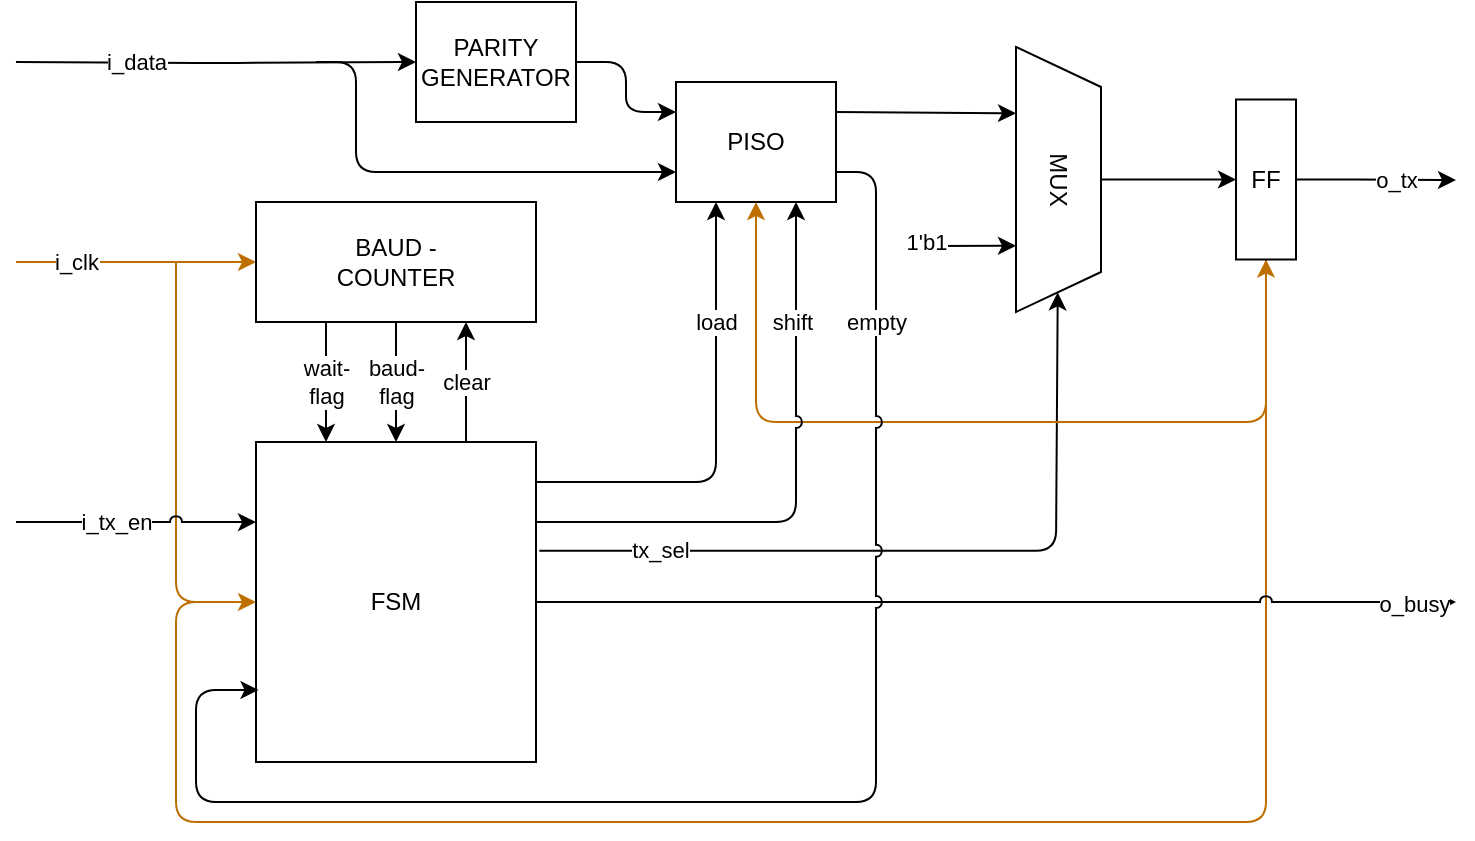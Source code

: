 <mxfile>
    <diagram id="bM9gmAkrF1ddQNRm0-j1" name="Page-1">
        <mxGraphModel dx="634" dy="321" grid="1" gridSize="10" guides="1" tooltips="1" connect="1" arrows="1" fold="1" page="1" pageScale="1" pageWidth="850" pageHeight="1100" math="0" shadow="0">
            <root>
                <mxCell id="0"/>
                <mxCell id="1" parent="0"/>
                <mxCell id="68" value="clear" style="edgeStyle=orthogonalEdgeStyle;html=1;exitX=0.75;exitY=0;exitDx=0;exitDy=0;entryX=0.75;entryY=1;entryDx=0;entryDy=0;" parent="1" source="2" target="62" edge="1">
                    <mxGeometry relative="1" as="geometry"/>
                </mxCell>
                <mxCell id="69" value="load" style="edgeStyle=orthogonalEdgeStyle;html=1;exitX=1;exitY=0.125;exitDx=0;exitDy=0;entryX=0.25;entryY=1;entryDx=0;entryDy=0;exitPerimeter=0;" parent="1" source="2" target="4" edge="1">
                    <mxGeometry x="0.478" relative="1" as="geometry">
                        <mxPoint as="offset"/>
                    </mxGeometry>
                </mxCell>
                <mxCell id="87" style="edgeStyle=orthogonalEdgeStyle;html=1;fillColor=#f0a30a;strokeColor=#BD7000;entryX=0.5;entryY=1;entryDx=0;entryDy=0;" parent="1" target="15" edge="1">
                    <mxGeometry relative="1" as="geometry">
                        <mxPoint x="180" y="400" as="sourcePoint"/>
                        <Array as="points">
                            <mxPoint x="160" y="400"/>
                            <mxPoint x="160" y="510"/>
                            <mxPoint x="705" y="510"/>
                        </Array>
                        <mxPoint x="470" y="510" as="targetPoint"/>
                    </mxGeometry>
                </mxCell>
                <mxCell id="2" value="FSM" style="rounded=0;whiteSpace=wrap;html=1;" parent="1" vertex="1">
                    <mxGeometry x="200" y="320" width="140" height="160" as="geometry"/>
                </mxCell>
                <mxCell id="95" style="edgeStyle=none;html=1;exitX=1;exitY=0.25;exitDx=0;exitDy=0;entryX=0.25;entryY=1;entryDx=0;entryDy=0;" parent="1" source="4" target="13" edge="1">
                    <mxGeometry relative="1" as="geometry"/>
                </mxCell>
                <mxCell id="4" value="PISO" style="rounded=0;whiteSpace=wrap;html=1;" parent="1" vertex="1">
                    <mxGeometry x="410" y="140" width="80" height="60" as="geometry"/>
                </mxCell>
                <mxCell id="16" style="edgeStyle=none;html=1;entryX=0;entryY=0.5;entryDx=0;entryDy=0;" parent="1" source="13" target="15" edge="1">
                    <mxGeometry relative="1" as="geometry"/>
                </mxCell>
                <mxCell id="18" style="edgeStyle=none;html=1;entryX=0.75;entryY=1;entryDx=0;entryDy=0;" parent="1" target="13" edge="1">
                    <mxGeometry relative="1" as="geometry">
                        <mxPoint x="540" y="222" as="sourcePoint"/>
                    </mxGeometry>
                </mxCell>
                <mxCell id="19" value="1'b1" style="edgeLabel;html=1;align=center;verticalAlign=middle;resizable=0;points=[];" parent="18" vertex="1" connectable="0">
                    <mxGeometry x="-0.499" y="-2" relative="1" as="geometry">
                        <mxPoint x="-15" y="-4" as="offset"/>
                    </mxGeometry>
                </mxCell>
                <mxCell id="84" style="edgeStyle=orthogonalEdgeStyle;html=1;exitX=1.012;exitY=0.34;exitDx=0;exitDy=0;exitPerimeter=0;jumpStyle=arc;" parent="1" source="2" target="13" edge="1">
                    <mxGeometry relative="1" as="geometry">
                        <Array as="points">
                            <mxPoint x="600" y="374"/>
                        </Array>
                    </mxGeometry>
                </mxCell>
                <mxCell id="85" value="tx_sel" style="edgeLabel;html=1;align=center;verticalAlign=middle;resizable=0;points=[];" parent="84" vertex="1" connectable="0">
                    <mxGeometry x="-0.688" y="1" relative="1" as="geometry">
                        <mxPoint as="offset"/>
                    </mxGeometry>
                </mxCell>
                <mxCell id="13" value="MUX" style="shape=trapezoid;perimeter=trapezoidPerimeter;whiteSpace=wrap;html=1;fixedSize=1;rotation=90;" parent="1" vertex="1">
                    <mxGeometry x="535" y="167.5" width="132.5" height="42.5" as="geometry"/>
                </mxCell>
                <mxCell id="60" value="o_tx" style="edgeStyle=orthogonalEdgeStyle;html=1;" parent="1" source="15" edge="1">
                    <mxGeometry x="0.25" relative="1" as="geometry">
                        <mxPoint x="800" y="189" as="targetPoint"/>
                        <mxPoint as="offset"/>
                    </mxGeometry>
                </mxCell>
                <mxCell id="89" style="edgeStyle=orthogonalEdgeStyle;html=1;entryX=0.5;entryY=1;entryDx=0;entryDy=0;fillColor=#f0a30a;strokeColor=#BD7000;" parent="1" source="15" target="4" edge="1">
                    <mxGeometry relative="1" as="geometry">
                        <Array as="points">
                            <mxPoint x="705" y="310"/>
                            <mxPoint x="450" y="310"/>
                        </Array>
                    </mxGeometry>
                </mxCell>
                <mxCell id="15" value="FF" style="rounded=0;whiteSpace=wrap;html=1;" parent="1" vertex="1">
                    <mxGeometry x="690" y="148.75" width="30" height="80" as="geometry"/>
                </mxCell>
                <mxCell id="73" style="edgeStyle=orthogonalEdgeStyle;html=1;entryX=0;entryY=0.25;entryDx=0;entryDy=0;" parent="1" source="33" target="4" edge="1">
                    <mxGeometry relative="1" as="geometry"/>
                </mxCell>
                <mxCell id="74" value="i_data" style="edgeStyle=orthogonalEdgeStyle;html=1;" parent="1" target="33" edge="1">
                    <mxGeometry x="-0.4" relative="1" as="geometry">
                        <mxPoint x="80" y="130" as="sourcePoint"/>
                        <mxPoint as="offset"/>
                    </mxGeometry>
                </mxCell>
                <mxCell id="75" style="edgeStyle=orthogonalEdgeStyle;html=1;entryX=0;entryY=0.75;entryDx=0;entryDy=0;" parent="1" target="4" edge="1">
                    <mxGeometry relative="1" as="geometry">
                        <mxPoint x="230" y="130" as="sourcePoint"/>
                        <Array as="points">
                            <mxPoint x="250" y="130"/>
                            <mxPoint x="250" y="185"/>
                        </Array>
                    </mxGeometry>
                </mxCell>
                <mxCell id="33" value="PARITY&lt;br&gt;GENERATOR" style="rounded=0;whiteSpace=wrap;html=1;" parent="1" vertex="1">
                    <mxGeometry x="280" y="100" width="80" height="60" as="geometry"/>
                </mxCell>
                <mxCell id="63" value="i_clk" style="edgeStyle=none;html=1;fillColor=#f0a30a;strokeColor=#BD7000;" parent="1" target="62" edge="1">
                    <mxGeometry x="-0.5" relative="1" as="geometry">
                        <mxPoint x="80" y="230" as="sourcePoint"/>
                        <mxPoint as="offset"/>
                    </mxGeometry>
                </mxCell>
                <mxCell id="86" style="edgeStyle=orthogonalEdgeStyle;html=1;entryX=0;entryY=0.5;entryDx=0;entryDy=0;fillColor=#f0a30a;strokeColor=#BD7000;" parent="1" target="2" edge="1">
                    <mxGeometry relative="1" as="geometry">
                        <mxPoint x="160" y="230" as="sourcePoint"/>
                        <Array as="points">
                            <mxPoint x="160" y="400"/>
                        </Array>
                    </mxGeometry>
                </mxCell>
                <mxCell id="66" value="wait-&lt;br&gt;flag" style="edgeStyle=orthogonalEdgeStyle;html=1;exitX=0.25;exitY=1;exitDx=0;exitDy=0;entryX=0.25;entryY=0;entryDx=0;entryDy=0;" parent="1" source="62" target="2" edge="1">
                    <mxGeometry relative="1" as="geometry">
                        <mxPoint as="offset"/>
                    </mxGeometry>
                </mxCell>
                <mxCell id="91" value="baud-&lt;br&gt;flag" style="edgeStyle=none;html=1;entryX=0.5;entryY=0;entryDx=0;entryDy=0;" parent="1" source="62" target="2" edge="1">
                    <mxGeometry relative="1" as="geometry"/>
                </mxCell>
                <mxCell id="62" value="BAUD -&lt;br&gt;COUNTER" style="rounded=0;whiteSpace=wrap;html=1;" parent="1" vertex="1">
                    <mxGeometry x="200" y="200" width="140" height="60" as="geometry"/>
                </mxCell>
                <mxCell id="76" value="i_tx_en" style="edgeStyle=orthogonalEdgeStyle;html=1;exitX=0;exitY=0.25;exitDx=0;exitDy=0;entryX=0;entryY=0.25;entryDx=0;entryDy=0;jumpStyle=arc;" parent="1" target="2" edge="1">
                    <mxGeometry x="-0.167" relative="1" as="geometry">
                        <mxPoint x="80" y="360" as="sourcePoint"/>
                        <mxPoint as="offset"/>
                    </mxGeometry>
                </mxCell>
                <mxCell id="80" style="edgeStyle=orthogonalEdgeStyle;html=1;jumpStyle=arc;" parent="1" source="2" edge="1">
                    <mxGeometry relative="1" as="geometry">
                        <mxPoint x="800" y="400" as="targetPoint"/>
                    </mxGeometry>
                </mxCell>
                <mxCell id="81" value="o_busy" style="edgeLabel;html=1;align=center;verticalAlign=middle;resizable=0;points=[];" parent="80" vertex="1" connectable="0">
                    <mxGeometry x="0.398" y="-1" relative="1" as="geometry">
                        <mxPoint x="117" y="-1" as="offset"/>
                    </mxGeometry>
                </mxCell>
                <mxCell id="96" style="edgeStyle=orthogonalEdgeStyle;html=1;exitX=1;exitY=0.75;exitDx=0;exitDy=0;entryX=0.009;entryY=0.775;entryDx=0;entryDy=0;entryPerimeter=0;jumpStyle=arc;" parent="1" source="4" target="2" edge="1">
                    <mxGeometry relative="1" as="geometry">
                        <Array as="points">
                            <mxPoint x="510" y="185"/>
                            <mxPoint x="510" y="500"/>
                            <mxPoint x="170" y="500"/>
                            <mxPoint x="170" y="444"/>
                        </Array>
                    </mxGeometry>
                </mxCell>
                <mxCell id="97" value="empty" style="edgeLabel;html=1;align=center;verticalAlign=middle;resizable=0;points=[];" parent="96" vertex="1" connectable="0">
                    <mxGeometry x="-0.745" relative="1" as="geometry">
                        <mxPoint y="-2" as="offset"/>
                    </mxGeometry>
                </mxCell>
                <mxCell id="70" style="edgeStyle=orthogonalEdgeStyle;html=1;exitX=1;exitY=0.25;exitDx=0;exitDy=0;entryX=0.75;entryY=1;entryDx=0;entryDy=0;jumpStyle=arc;" parent="1" source="2" target="4" edge="1">
                    <mxGeometry relative="1" as="geometry"/>
                </mxCell>
                <mxCell id="71" value="shift" style="edgeLabel;html=1;align=center;verticalAlign=middle;resizable=0;points=[];" parent="70" vertex="1" connectable="0">
                    <mxGeometry x="0.676" y="2" relative="1" as="geometry">
                        <mxPoint y="13" as="offset"/>
                    </mxGeometry>
                </mxCell>
            </root>
        </mxGraphModel>
    </diagram>
</mxfile>